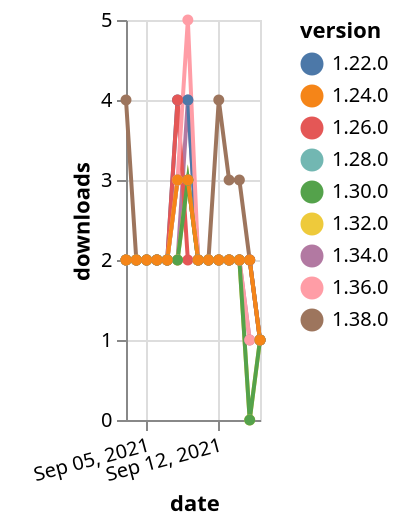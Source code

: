 {"$schema": "https://vega.github.io/schema/vega-lite/v5.json", "description": "A simple bar chart with embedded data.", "data": {"values": [{"date": "2021-09-03", "total": 998, "delta": 2, "version": "1.34.0"}, {"date": "2021-09-04", "total": 1000, "delta": 2, "version": "1.34.0"}, {"date": "2021-09-05", "total": 1002, "delta": 2, "version": "1.34.0"}, {"date": "2021-09-06", "total": 1004, "delta": 2, "version": "1.34.0"}, {"date": "2021-09-07", "total": 1006, "delta": 2, "version": "1.34.0"}, {"date": "2021-09-08", "total": 1008, "delta": 2, "version": "1.34.0"}, {"date": "2021-09-09", "total": 1012, "delta": 4, "version": "1.34.0"}, {"date": "2021-09-10", "total": 1014, "delta": 2, "version": "1.34.0"}, {"date": "2021-09-11", "total": 1016, "delta": 2, "version": "1.34.0"}, {"date": "2021-09-12", "total": 1018, "delta": 2, "version": "1.34.0"}, {"date": "2021-09-13", "total": 1020, "delta": 2, "version": "1.34.0"}, {"date": "2021-09-14", "total": 1022, "delta": 2, "version": "1.34.0"}, {"date": "2021-09-15", "total": 1023, "delta": 1, "version": "1.34.0"}, {"date": "2021-09-16", "total": 1024, "delta": 1, "version": "1.34.0"}, {"date": "2021-09-03", "total": 1454, "delta": 2, "version": "1.32.0"}, {"date": "2021-09-04", "total": 1456, "delta": 2, "version": "1.32.0"}, {"date": "2021-09-05", "total": 1458, "delta": 2, "version": "1.32.0"}, {"date": "2021-09-06", "total": 1460, "delta": 2, "version": "1.32.0"}, {"date": "2021-09-07", "total": 1462, "delta": 2, "version": "1.32.0"}, {"date": "2021-09-08", "total": 1464, "delta": 2, "version": "1.32.0"}, {"date": "2021-09-09", "total": 1467, "delta": 3, "version": "1.32.0"}, {"date": "2021-09-10", "total": 1469, "delta": 2, "version": "1.32.0"}, {"date": "2021-09-11", "total": 1471, "delta": 2, "version": "1.32.0"}, {"date": "2021-09-12", "total": 1473, "delta": 2, "version": "1.32.0"}, {"date": "2021-09-13", "total": 1475, "delta": 2, "version": "1.32.0"}, {"date": "2021-09-14", "total": 1477, "delta": 2, "version": "1.32.0"}, {"date": "2021-09-15", "total": 1477, "delta": 0, "version": "1.32.0"}, {"date": "2021-09-16", "total": 1478, "delta": 1, "version": "1.32.0"}, {"date": "2021-09-03", "total": 3031, "delta": 2, "version": "1.22.0"}, {"date": "2021-09-04", "total": 3033, "delta": 2, "version": "1.22.0"}, {"date": "2021-09-05", "total": 3035, "delta": 2, "version": "1.22.0"}, {"date": "2021-09-06", "total": 3037, "delta": 2, "version": "1.22.0"}, {"date": "2021-09-07", "total": 3039, "delta": 2, "version": "1.22.0"}, {"date": "2021-09-08", "total": 3043, "delta": 4, "version": "1.22.0"}, {"date": "2021-09-09", "total": 3047, "delta": 4, "version": "1.22.0"}, {"date": "2021-09-10", "total": 3049, "delta": 2, "version": "1.22.0"}, {"date": "2021-09-11", "total": 3051, "delta": 2, "version": "1.22.0"}, {"date": "2021-09-12", "total": 3053, "delta": 2, "version": "1.22.0"}, {"date": "2021-09-13", "total": 3055, "delta": 2, "version": "1.22.0"}, {"date": "2021-09-14", "total": 3057, "delta": 2, "version": "1.22.0"}, {"date": "2021-09-15", "total": 3059, "delta": 2, "version": "1.22.0"}, {"date": "2021-09-16", "total": 3060, "delta": 1, "version": "1.22.0"}, {"date": "2021-09-03", "total": 2035, "delta": 2, "version": "1.28.0"}, {"date": "2021-09-04", "total": 2037, "delta": 2, "version": "1.28.0"}, {"date": "2021-09-05", "total": 2039, "delta": 2, "version": "1.28.0"}, {"date": "2021-09-06", "total": 2041, "delta": 2, "version": "1.28.0"}, {"date": "2021-09-07", "total": 2043, "delta": 2, "version": "1.28.0"}, {"date": "2021-09-08", "total": 2046, "delta": 3, "version": "1.28.0"}, {"date": "2021-09-09", "total": 2049, "delta": 3, "version": "1.28.0"}, {"date": "2021-09-10", "total": 2051, "delta": 2, "version": "1.28.0"}, {"date": "2021-09-11", "total": 2053, "delta": 2, "version": "1.28.0"}, {"date": "2021-09-12", "total": 2055, "delta": 2, "version": "1.28.0"}, {"date": "2021-09-13", "total": 2057, "delta": 2, "version": "1.28.0"}, {"date": "2021-09-14", "total": 2059, "delta": 2, "version": "1.28.0"}, {"date": "2021-09-15", "total": 2061, "delta": 2, "version": "1.28.0"}, {"date": "2021-09-16", "total": 2062, "delta": 1, "version": "1.28.0"}, {"date": "2021-09-03", "total": 2345, "delta": 2, "version": "1.26.0"}, {"date": "2021-09-04", "total": 2347, "delta": 2, "version": "1.26.0"}, {"date": "2021-09-05", "total": 2349, "delta": 2, "version": "1.26.0"}, {"date": "2021-09-06", "total": 2351, "delta": 2, "version": "1.26.0"}, {"date": "2021-09-07", "total": 2353, "delta": 2, "version": "1.26.0"}, {"date": "2021-09-08", "total": 2357, "delta": 4, "version": "1.26.0"}, {"date": "2021-09-09", "total": 2359, "delta": 2, "version": "1.26.0"}, {"date": "2021-09-10", "total": 2361, "delta": 2, "version": "1.26.0"}, {"date": "2021-09-11", "total": 2363, "delta": 2, "version": "1.26.0"}, {"date": "2021-09-12", "total": 2365, "delta": 2, "version": "1.26.0"}, {"date": "2021-09-13", "total": 2367, "delta": 2, "version": "1.26.0"}, {"date": "2021-09-14", "total": 2369, "delta": 2, "version": "1.26.0"}, {"date": "2021-09-15", "total": 2371, "delta": 2, "version": "1.26.0"}, {"date": "2021-09-16", "total": 2372, "delta": 1, "version": "1.26.0"}, {"date": "2021-09-03", "total": 227, "delta": 4, "version": "1.38.0"}, {"date": "2021-09-04", "total": 229, "delta": 2, "version": "1.38.0"}, {"date": "2021-09-05", "total": 231, "delta": 2, "version": "1.38.0"}, {"date": "2021-09-06", "total": 233, "delta": 2, "version": "1.38.0"}, {"date": "2021-09-07", "total": 235, "delta": 2, "version": "1.38.0"}, {"date": "2021-09-08", "total": 238, "delta": 3, "version": "1.38.0"}, {"date": "2021-09-09", "total": 241, "delta": 3, "version": "1.38.0"}, {"date": "2021-09-10", "total": 243, "delta": 2, "version": "1.38.0"}, {"date": "2021-09-11", "total": 245, "delta": 2, "version": "1.38.0"}, {"date": "2021-09-12", "total": 249, "delta": 4, "version": "1.38.0"}, {"date": "2021-09-13", "total": 252, "delta": 3, "version": "1.38.0"}, {"date": "2021-09-14", "total": 255, "delta": 3, "version": "1.38.0"}, {"date": "2021-09-15", "total": 257, "delta": 2, "version": "1.38.0"}, {"date": "2021-09-16", "total": 258, "delta": 1, "version": "1.38.0"}, {"date": "2021-09-03", "total": 690, "delta": 2, "version": "1.36.0"}, {"date": "2021-09-04", "total": 692, "delta": 2, "version": "1.36.0"}, {"date": "2021-09-05", "total": 694, "delta": 2, "version": "1.36.0"}, {"date": "2021-09-06", "total": 696, "delta": 2, "version": "1.36.0"}, {"date": "2021-09-07", "total": 698, "delta": 2, "version": "1.36.0"}, {"date": "2021-09-08", "total": 701, "delta": 3, "version": "1.36.0"}, {"date": "2021-09-09", "total": 706, "delta": 5, "version": "1.36.0"}, {"date": "2021-09-10", "total": 708, "delta": 2, "version": "1.36.0"}, {"date": "2021-09-11", "total": 710, "delta": 2, "version": "1.36.0"}, {"date": "2021-09-12", "total": 712, "delta": 2, "version": "1.36.0"}, {"date": "2021-09-13", "total": 714, "delta": 2, "version": "1.36.0"}, {"date": "2021-09-14", "total": 716, "delta": 2, "version": "1.36.0"}, {"date": "2021-09-15", "total": 717, "delta": 1, "version": "1.36.0"}, {"date": "2021-09-16", "total": 718, "delta": 1, "version": "1.36.0"}, {"date": "2021-09-03", "total": 1624, "delta": 2, "version": "1.30.0"}, {"date": "2021-09-04", "total": 1626, "delta": 2, "version": "1.30.0"}, {"date": "2021-09-05", "total": 1628, "delta": 2, "version": "1.30.0"}, {"date": "2021-09-06", "total": 1630, "delta": 2, "version": "1.30.0"}, {"date": "2021-09-07", "total": 1632, "delta": 2, "version": "1.30.0"}, {"date": "2021-09-08", "total": 1634, "delta": 2, "version": "1.30.0"}, {"date": "2021-09-09", "total": 1637, "delta": 3, "version": "1.30.0"}, {"date": "2021-09-10", "total": 1639, "delta": 2, "version": "1.30.0"}, {"date": "2021-09-11", "total": 1641, "delta": 2, "version": "1.30.0"}, {"date": "2021-09-12", "total": 1643, "delta": 2, "version": "1.30.0"}, {"date": "2021-09-13", "total": 1645, "delta": 2, "version": "1.30.0"}, {"date": "2021-09-14", "total": 1647, "delta": 2, "version": "1.30.0"}, {"date": "2021-09-15", "total": 1647, "delta": 0, "version": "1.30.0"}, {"date": "2021-09-16", "total": 1648, "delta": 1, "version": "1.30.0"}, {"date": "2021-09-03", "total": 2585, "delta": 2, "version": "1.24.0"}, {"date": "2021-09-04", "total": 2587, "delta": 2, "version": "1.24.0"}, {"date": "2021-09-05", "total": 2589, "delta": 2, "version": "1.24.0"}, {"date": "2021-09-06", "total": 2591, "delta": 2, "version": "1.24.0"}, {"date": "2021-09-07", "total": 2593, "delta": 2, "version": "1.24.0"}, {"date": "2021-09-08", "total": 2596, "delta": 3, "version": "1.24.0"}, {"date": "2021-09-09", "total": 2599, "delta": 3, "version": "1.24.0"}, {"date": "2021-09-10", "total": 2601, "delta": 2, "version": "1.24.0"}, {"date": "2021-09-11", "total": 2603, "delta": 2, "version": "1.24.0"}, {"date": "2021-09-12", "total": 2605, "delta": 2, "version": "1.24.0"}, {"date": "2021-09-13", "total": 2607, "delta": 2, "version": "1.24.0"}, {"date": "2021-09-14", "total": 2609, "delta": 2, "version": "1.24.0"}, {"date": "2021-09-15", "total": 2611, "delta": 2, "version": "1.24.0"}, {"date": "2021-09-16", "total": 2612, "delta": 1, "version": "1.24.0"}]}, "width": "container", "mark": {"type": "line", "point": {"filled": true}}, "encoding": {"x": {"field": "date", "type": "temporal", "timeUnit": "yearmonthdate", "title": "date", "axis": {"labelAngle": -15}}, "y": {"field": "delta", "type": "quantitative", "title": "downloads"}, "color": {"field": "version", "type": "nominal"}, "tooltip": {"field": "delta"}}}